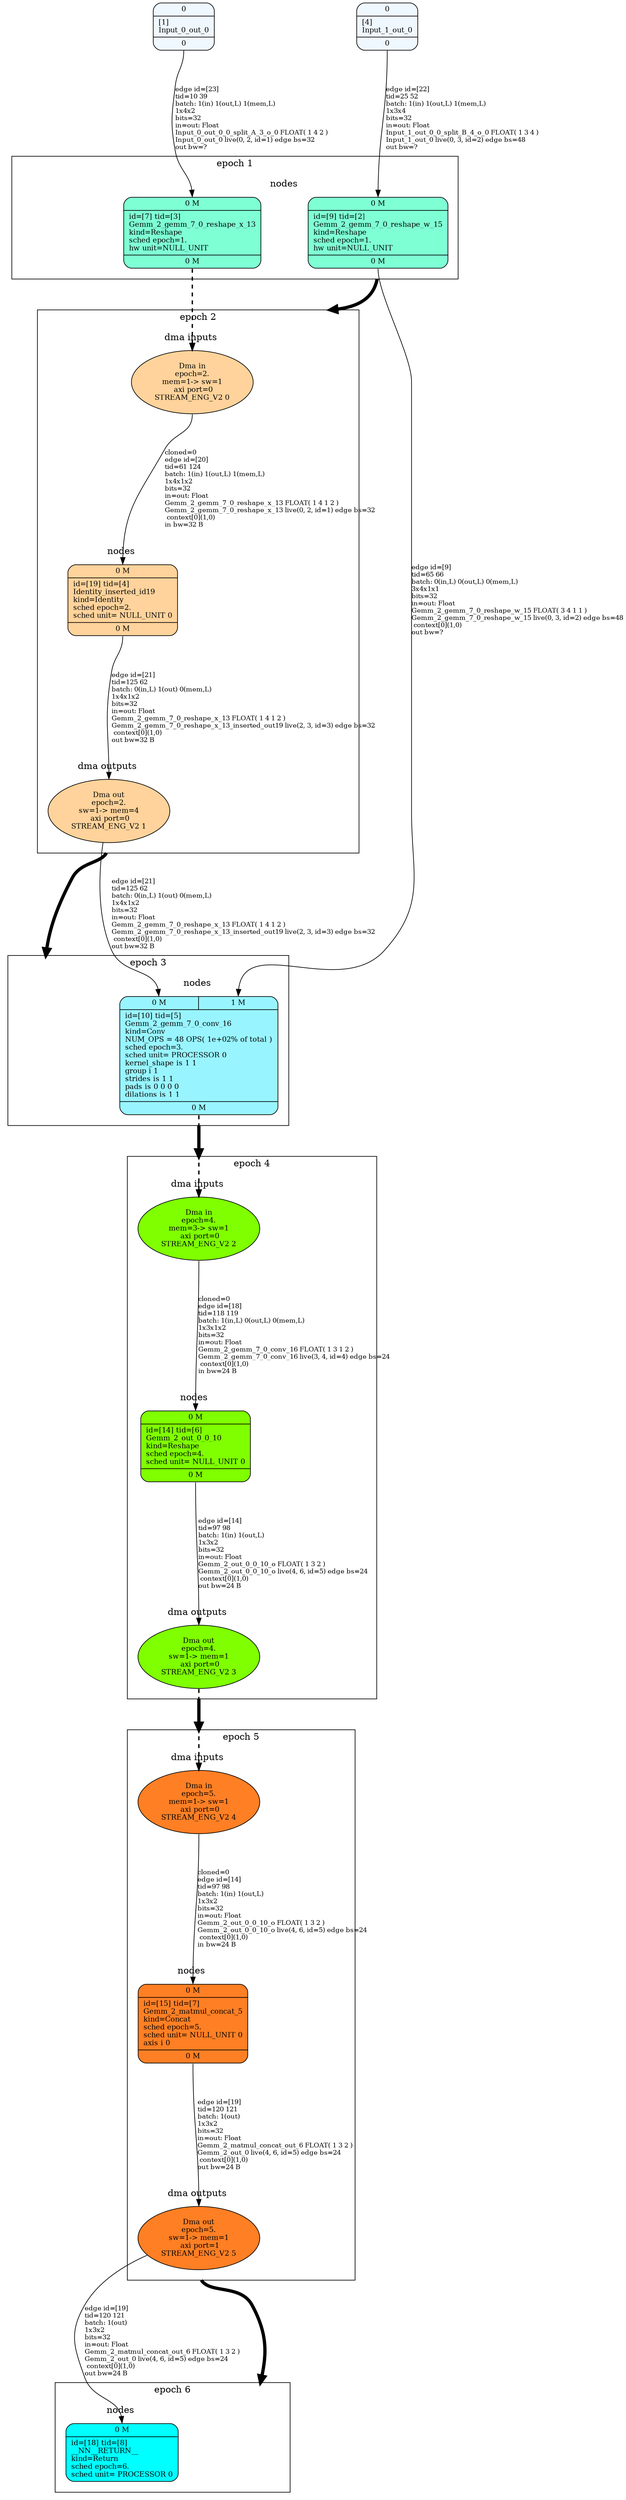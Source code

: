 digraph G {
graph [ fontsize=11 ];
node [ fontsize=11 ];
edge [ fontsize=10 ];
rankdir=BU
ranksep=1.5
nodesep=1
splines=spline
compound=true
Graphinfo [ label="" shape=plaintext, style=rounded, color=black, fontname="Arial-Bold" ];
subgraph cluster_1 { label="epoch 1"; fontsize=14; 
subgraph cluster_1_nodes { label="nodes "; peripheries=0;
Gemm_2_gemm_7_0_reshape_w_15 ; Gemm_2_gemm_7_0_reshape_x_13 ;  }

subgraph cluster_dma_1_in { label=""; peripheries=0;
dummy_1[ style=invis ];  };
 }
subgraph cluster_2 { label="epoch 2"; fontsize=14; 
subgraph cluster_2_nodes { label="nodes "; peripheries=0;
Identity_inserted_id19 ;  }

subgraph cluster_dma_2_in { label="dma inputs "; peripheries=0;
dma_0i2 ;  };

subgraph cluster_dma_2_out { label="dma outputs "; peripheries=0;
dma_1i2 ;  }
 }
Gemm_2_gemm_7_0_reshape_w_15:s -> dma_0i2:n [ltail="cluster_1" lhead=cluster_2 strength=1000 penwidth=5];
subgraph cluster_3 { label="epoch 3"; fontsize=14; 
subgraph cluster_3_nodes { label="nodes "; peripheries=0;
Gemm_2_gemm_7_0_conv_16 ;  }

subgraph cluster_dma_3_in { label=""; peripheries=0;
dummy_3[ style=invis ];  };
 }
dma_1i2:s -> dummy_3:n [ltail="cluster_2" lhead=cluster_3 strength=1000 penwidth=5];
subgraph cluster_4 { label="epoch 4"; fontsize=14; 
subgraph cluster_4_nodes { label="nodes "; peripheries=0;
Gemm_2_out_0_0_10 ;  }

subgraph cluster_dma_4_in { label="dma inputs "; peripheries=0;
dma_2i4 ;  };

subgraph cluster_dma_4_out { label="dma outputs "; peripheries=0;
dma_3i4 ;  }
 }
Gemm_2_gemm_7_0_conv_16:s -> dma_2i4:n [ltail="cluster_3" lhead=cluster_4 strength=1000 penwidth=5];
subgraph cluster_5 { label="epoch 5"; fontsize=14; 
subgraph cluster_5_nodes { label="nodes "; peripheries=0;
Gemm_2_matmul_concat_5 ;  }

subgraph cluster_dma_5_in { label="dma inputs "; peripheries=0;
dma_4i5 ;  };

subgraph cluster_dma_5_out { label="dma outputs "; peripheries=0;
dma_5i5 ;  }
 }
dma_3i4:s -> dma_4i5:n [ltail="cluster_4" lhead=cluster_5 strength=1000 penwidth=5];
subgraph cluster_6 { label="epoch 6"; fontsize=14; 
subgraph cluster_6_nodes { label="nodes "; peripheries=0;
__NN__RETURN__ ;  }

subgraph cluster_dma_6_in { label=""; peripheries=0;
dummy_6[ style=invis ];  };
 }
dma_5i5:s -> dummy_6:n [ltail="cluster_5" lhead=cluster_6 strength=1000 penwidth=5];
Input_1_out_0 [ label="{ { <i0> 0} |  [4]\lInput_1_out_0 | { <o0> 0} }", shape=record, fillcolor="aliceblue", style="rounded,filled"  ] ;
Input_0_out_0 [ label="{ { <i0> 0} |  [1]\lInput_0_out_0 | { <o0> 0} }", shape=record, fillcolor="aliceblue", style="rounded,filled"  ] ;
Gemm_2_gemm_7_0_reshape_w_15 [ label="{ { < i0>  0 M } | id=[9] tid=[2]\lGemm_2_gemm_7_0_reshape_w_15\lkind=Reshape\lsched epoch=1.\lhw unit=NULL_UNIT\l | { < o0>  0 M } }", shape=record, fillcolor="aquamarine", style="rounded,filled"  ] ;
Gemm_2_gemm_7_0_reshape_x_13 [ label="{ { < i0>  0 M } | id=[7] tid=[3]\lGemm_2_gemm_7_0_reshape_x_13\lkind=Reshape\lsched epoch=1.\lhw unit=NULL_UNIT\l | { < o0>  0 M } }", shape=record, fillcolor="aquamarine", style="rounded,filled"  ] ;
dma_1i2 [ label="Dma out\nepoch=2.\nsw=1-> mem=4
 axi port=0\nSTREAM_ENG_V2 1", shape=ellipse, width=0.1, fillcolor="burlywood1", style="rounded,filled"  ]
Identity_inserted_id19:o0:s->dma_1i2:n [ label="edge id=[21]\ltid=125 62\lbatch: 0(in,L) 1(out) 0(mem,L) \l1x4x1x2\lbits=32\lin=out: Float\lGemm_2_gemm_7_0_reshape_x_13 FLOAT( 1 4 1 2 )\lGemm_2_gemm_7_0_reshape_x_13_inserted_out19 live(2, 3, id=3) edge bs=32\l context[0](1,0)\lout bw=32 B\l" ]; 
dma_0i2 [ label="Dma in\nepoch=2.\nmem=1-> sw=1
 axi port=0\nSTREAM_ENG_V2 0", shape=ellipse, width=0.1, fillcolor="burlywood1", style="rounded,filled"  ]
Identity_inserted_id19 [ label="{ { < i0>  0 M } | id=[19] tid=[4]\lIdentity_inserted_id19\lkind=Identity\lsched epoch=2.\lsched unit= NULL_UNIT 0\l | { < o0>  0 M } }", shape=record, fillcolor="burlywood1", style="rounded,filled"  ] ;
Gemm_2_gemm_7_0_conv_16 [ label="{ { < i0>  0 M  | < i1>  1 M } | id=[10] tid=[5]\lGemm_2_gemm_7_0_conv_16\lkind=Conv\lNUM_OPS = 48 OPS( 1e+02% of total )\lsched epoch=3.\lsched unit= PROCESSOR 0\lkernel_shape is 1 1\lgroup i 1\lstrides is 1 1\lpads is 0 0 0 0\ldilations is 1 1\l | { < o0>  0 M } }", shape=record, fillcolor="cadetblue1", style="rounded,filled"  ] ;
dma_3i4 [ label="Dma out\nepoch=4.\nsw=1-> mem=1
 axi port=0\nSTREAM_ENG_V2 3", shape=ellipse, width=0.1, fillcolor="chartreuse", style="rounded,filled"  ]
Gemm_2_out_0_0_10:o0:s->dma_3i4:n [ label="edge id=[14]\ltid=97 98\lbatch: 1(in) 1(out,L) \l1x3x2\lbits=32\lin=out: Float\lGemm_2_out_0_0_10_o FLOAT( 1 3 2 )\lGemm_2_out_0_0_10_o live(4, 6, id=5) edge bs=24\l context[0](1,0)\lout bw=24 B\l" ]; 
dma_2i4 [ label="Dma in\nepoch=4.\nmem=3-> sw=1
 axi port=0\nSTREAM_ENG_V2 2", shape=ellipse, width=0.1, fillcolor="chartreuse", style="rounded,filled"  ]
Gemm_2_out_0_0_10 [ label="{ { < i0>  0 M } | id=[14] tid=[6]\lGemm_2_out_0_0_10\lkind=Reshape\lsched epoch=4.\lsched unit= NULL_UNIT 0\l | { < o0>  0 M } }", shape=record, fillcolor="chartreuse", style="rounded,filled"  ] ;
dma_5i5 [ label="Dma out\nepoch=5.\nsw=1-> mem=1
 axi port=1\nSTREAM_ENG_V2 5", shape=ellipse, width=0.1, fillcolor="chocolate1", style="rounded,filled"  ]
Gemm_2_matmul_concat_5:o0:s->dma_5i5:n [ label="edge id=[19]\ltid=120 121\lbatch: 1(out) \l1x3x2\lbits=32\lin=out: Float\lGemm_2_matmul_concat_out_6 FLOAT( 1 3 2 )\lGemm_2_out_0 live(4, 6, id=5) edge bs=24\l context[0](1,0)\lout bw=24 B\l" ]; 
dma_4i5 [ label="Dma in\nepoch=5.\nmem=1-> sw=1
 axi port=0\nSTREAM_ENG_V2 4", shape=ellipse, width=0.1, fillcolor="chocolate1", style="rounded,filled"  ]
Gemm_2_matmul_concat_5 [ label="{ { < i0>  0 M } | id=[15] tid=[7]\lGemm_2_matmul_concat_5\lkind=Concat\lsched epoch=5.\lsched unit= NULL_UNIT 0\laxis i 0\l | { < o0>  0 M } }", shape=record, fillcolor="chocolate1", style="rounded,filled"  ] ;
__NN__RETURN__ [ label="{ { < i0>  0 M } | id=[18] tid=[8]\l__NN__RETURN__\lkind=Return\lsched epoch=6.\lsched unit= PROCESSOR 0\l}", shape=record, fillcolor="cyan", style="rounded,filled"  ] ;
Gemm_2_gemm_7_0_reshape_w_15:o0:s->Gemm_2_gemm_7_0_conv_16:i1:n [ label="edge id=[9]\ltid=65 66\lbatch: 0(in,L) 0(out,L) 0(mem,L) \l3x4x1x1\lbits=32\lin=out: Float\lGemm_2_gemm_7_0_reshape_w_15 FLOAT( 3 4 1 1 )\lGemm_2_gemm_7_0_reshape_w_15 live(0, 3, id=2) edge bs=48\l context[0](1,0)\lout bw=?\l" ]; 
dma_3i4:s->dma_4i5:n [ penwidth=2, style=dashed  ]; 
dma_4i5:s->Gemm_2_matmul_concat_5:i0:n [ label="cloned=0\ledge id=[14]\ltid=97 98\lbatch: 1(in) 1(out,L) \l1x3x2\lbits=32\lin=out: Float\lGemm_2_out_0_0_10_o FLOAT( 1 3 2 )\lGemm_2_out_0_0_10_o live(4, 6, id=5) edge bs=24\l context[0](1,0)\lin bw=24 B\l"   ]; 
Gemm_2_gemm_7_0_conv_16:o0:s->dma_2i4:n [ penwidth=2, style=dashed  ]; 
dma_2i4:s->Gemm_2_out_0_0_10:i0:n [ label="cloned=0\ledge id=[18]\ltid=118 119\lbatch: 1(in,L) 0(out,L) 0(mem,L) \l1x3x1x2\lbits=32\lin=out: Float\lGemm_2_gemm_7_0_conv_16 FLOAT( 1 3 1 2 )\lGemm_2_gemm_7_0_conv_16 live(3, 4, id=4) edge bs=24\l context[0](1,0)\lin bw=24 B\l"   ]; 
dma_5i5->__NN__RETURN__:i0:n [ label="edge id=[19]\ltid=120 121\lbatch: 1(out) \l1x3x2\lbits=32\lin=out: Float\lGemm_2_matmul_concat_out_6 FLOAT( 1 3 2 )\lGemm_2_out_0 live(4, 6, id=5) edge bs=24\l context[0](1,0)\lout bw=24 B\l" ]; 
Gemm_2_gemm_7_0_reshape_x_13:o0:s->dma_0i2:n [ penwidth=2, style=dashed  ]; 
dma_0i2:s->Identity_inserted_id19:i0:n [ label="cloned=0\ledge id=[20]\ltid=61 124\lbatch: 1(in) 1(out,L) 1(mem,L) \l1x4x1x2\lbits=32\lin=out: Float\lGemm_2_gemm_7_0_reshape_x_13 FLOAT( 1 4 1 2 )\lGemm_2_gemm_7_0_reshape_x_13 live(0, 2, id=1) edge bs=32\l context[0](1,0)\lin bw=32 B\l"   ]; 
dma_1i2->Gemm_2_gemm_7_0_conv_16:i0:n [ label="edge id=[21]\ltid=125 62\lbatch: 0(in,L) 1(out) 0(mem,L) \l1x4x1x2\lbits=32\lin=out: Float\lGemm_2_gemm_7_0_reshape_x_13 FLOAT( 1 4 1 2 )\lGemm_2_gemm_7_0_reshape_x_13_inserted_out19 live(2, 3, id=3) edge bs=32\l context[0](1,0)\lout bw=32 B\l" ]; 
Input_1_out_0:o0:s->Gemm_2_gemm_7_0_reshape_w_15:i0:n [ label="edge id=[22]\ltid=25 52\lbatch: 1(in) 1(out,L) 1(mem,L) \l1x3x4\lbits=32\lin=out: Float\lInput_1_out_0_0_split_B_4_o_0 FLOAT( 1 3 4 )\lInput_1_out_0 live(0, 3, id=2) edge bs=48\lout bw=?\l" ]; 
Input_0_out_0:o0:s->Gemm_2_gemm_7_0_reshape_x_13:i0:n [ label="edge id=[23]\ltid=10 39\lbatch: 1(in) 1(out,L) 1(mem,L) \l1x4x2\lbits=32\lin=out: Float\lInput_0_out_0_0_split_A_3_o_0 FLOAT( 1 4 2 )\lInput_0_out_0 live(0, 2, id=1) edge bs=32\lout bw=?\l" ]; 
}
